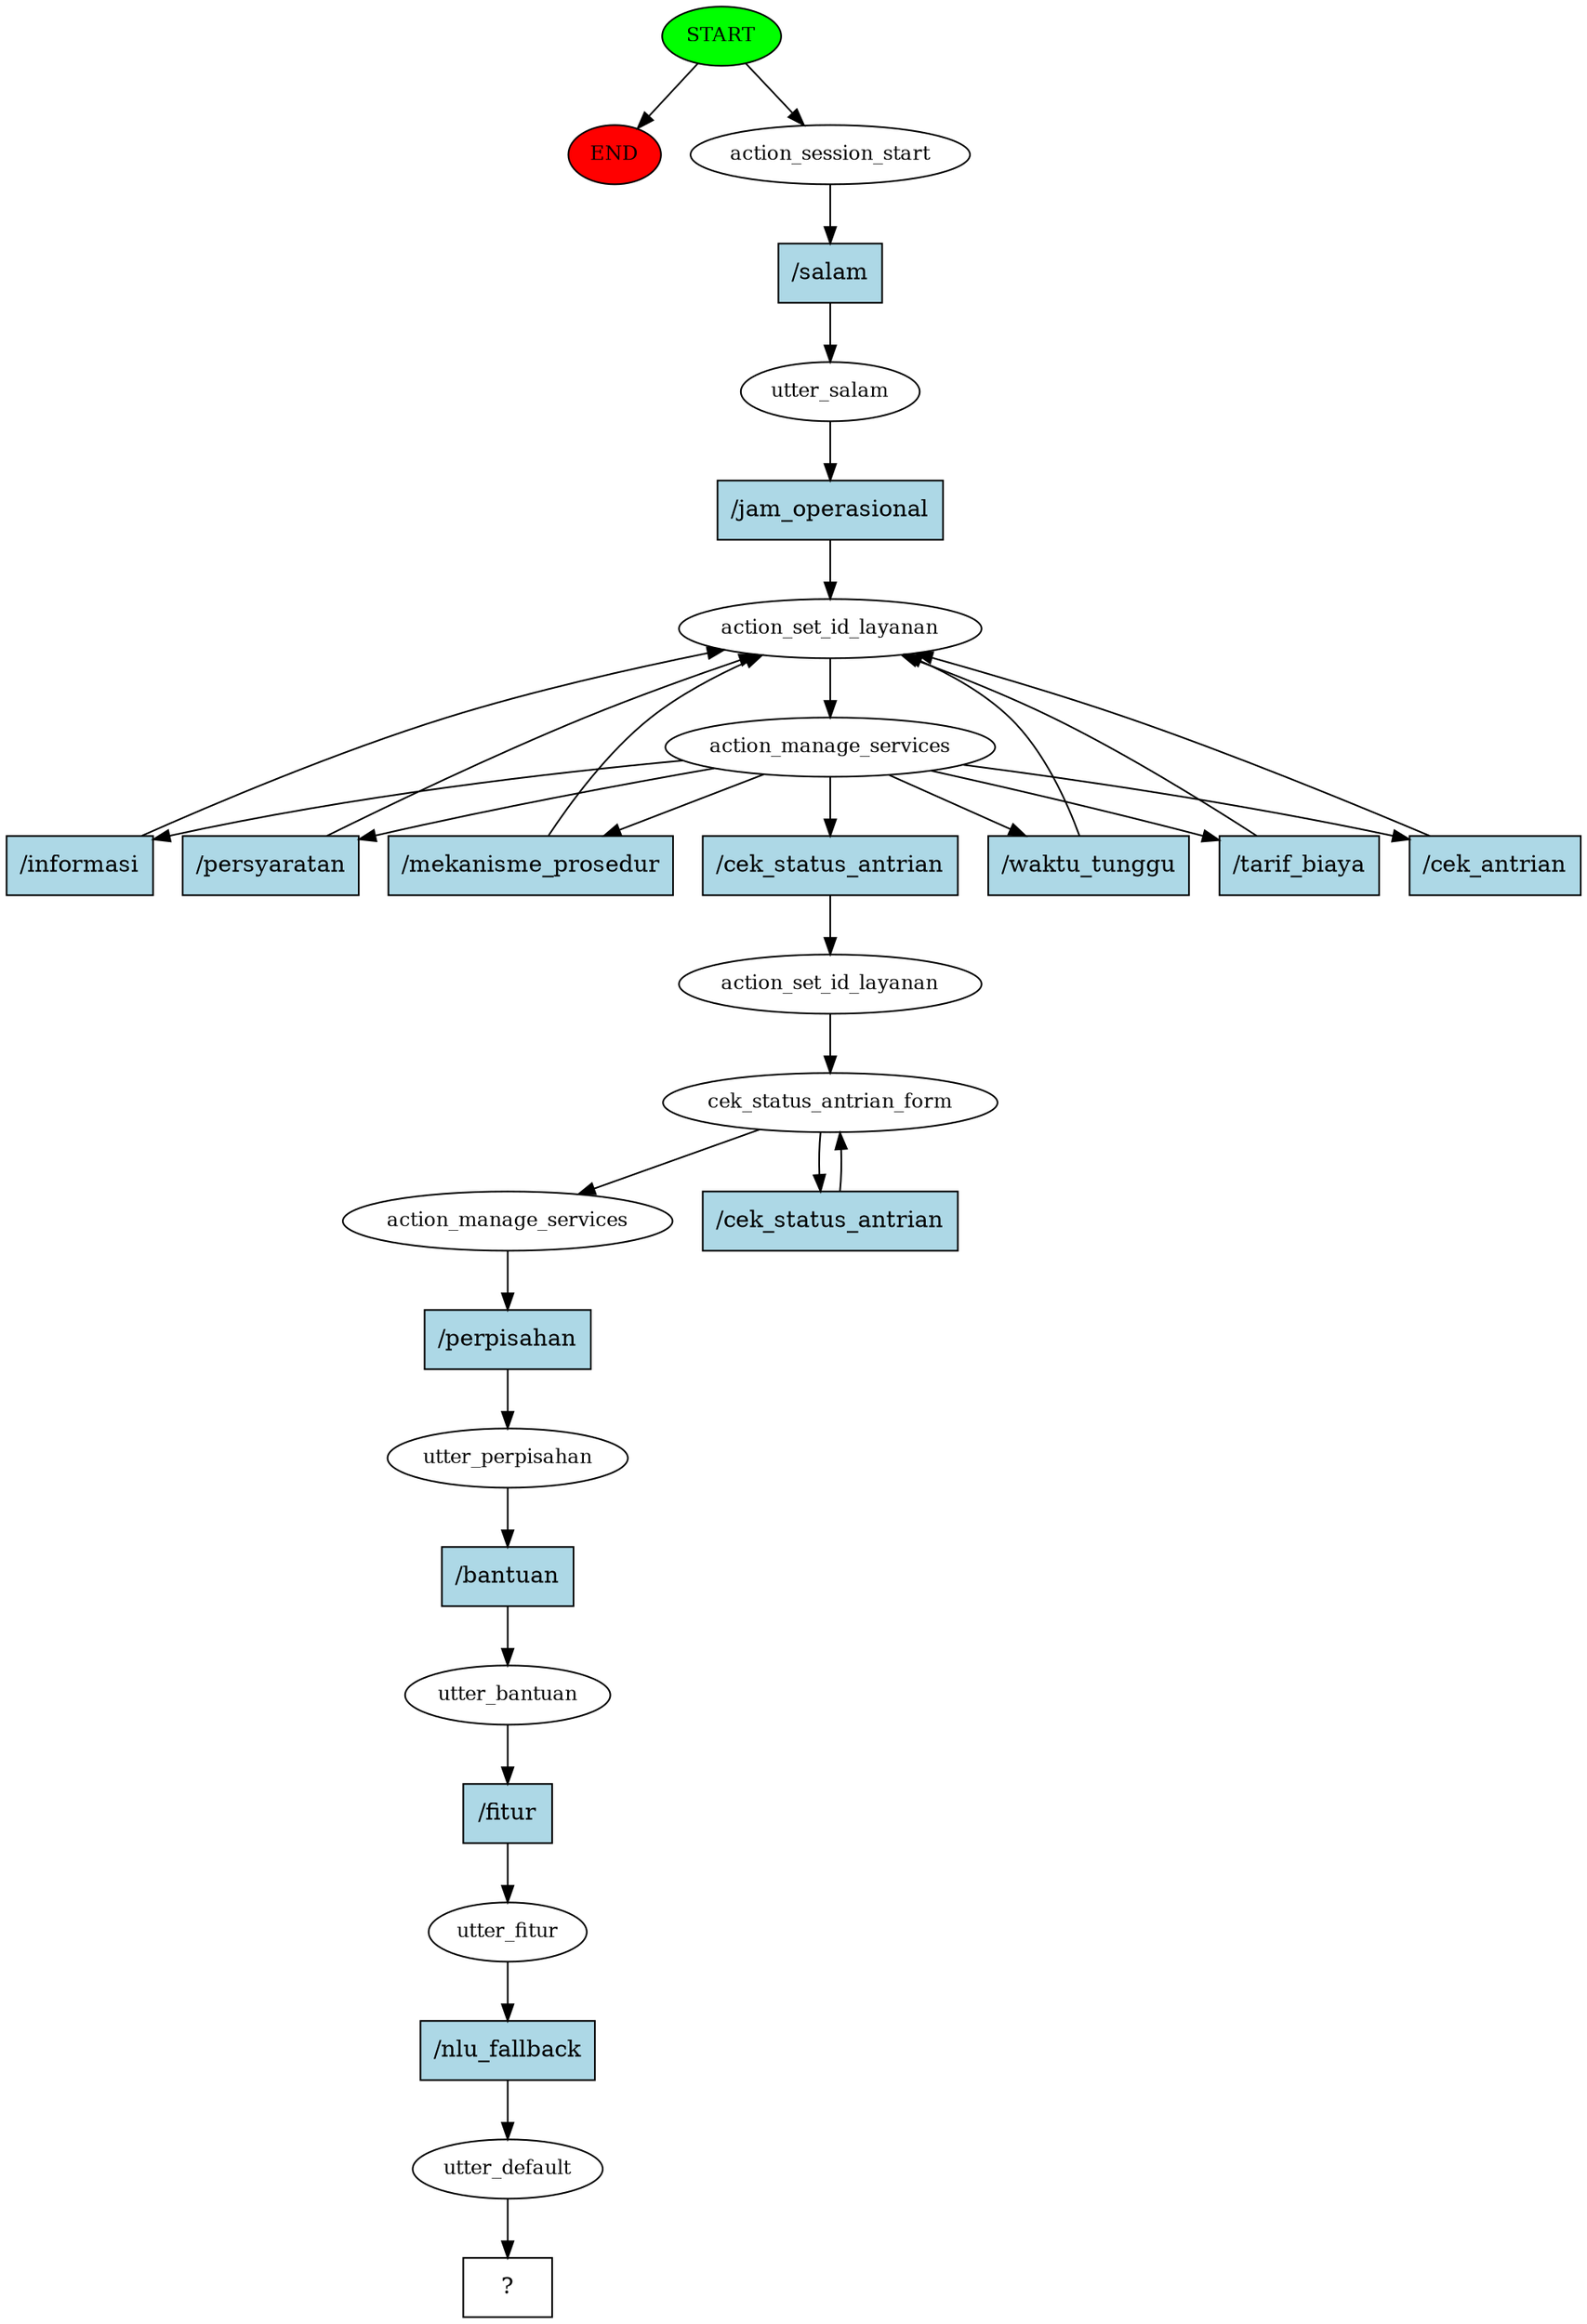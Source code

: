 digraph  {
0 [class="start active", fillcolor=green, fontsize=12, label=START, style=filled];
"-1" [class=end, fillcolor=red, fontsize=12, label=END, style=filled];
1 [class=active, fontsize=12, label=action_session_start];
2 [class=active, fontsize=12, label=utter_salam];
3 [class=active, fontsize=12, label=action_set_id_layanan];
4 [class=active, fontsize=12, label=action_manage_services];
17 [class=active, fontsize=12, label=action_set_id_layanan];
18 [class=active, fontsize=12, label=cek_status_antrian_form];
21 [class=active, fontsize=12, label=action_manage_services];
22 [class=active, fontsize=12, label=utter_perpisahan];
23 [class=active, fontsize=12, label=utter_bantuan];
24 [class=active, fontsize=12, label=utter_fitur];
25 [class=active, fontsize=12, label=utter_default];
26 [class="intent dashed active", label="  ?  ", shape=rect];
27 [class="intent active", fillcolor=lightblue, label="/salam", shape=rect, style=filled];
28 [class="intent active", fillcolor=lightblue, label="/jam_operasional", shape=rect, style=filled];
29 [class="intent active", fillcolor=lightblue, label="/informasi", shape=rect, style=filled];
30 [class="intent active", fillcolor=lightblue, label="/persyaratan", shape=rect, style=filled];
31 [class="intent active", fillcolor=lightblue, label="/mekanisme_prosedur", shape=rect, style=filled];
32 [class="intent active", fillcolor=lightblue, label="/waktu_tunggu", shape=rect, style=filled];
33 [class="intent active", fillcolor=lightblue, label="/tarif_biaya", shape=rect, style=filled];
34 [class="intent active", fillcolor=lightblue, label="/cek_antrian", shape=rect, style=filled];
35 [class="intent active", fillcolor=lightblue, label="/cek_status_antrian", shape=rect, style=filled];
36 [class="intent active", fillcolor=lightblue, label="/cek_status_antrian", shape=rect, style=filled];
37 [class="intent active", fillcolor=lightblue, label="/perpisahan", shape=rect, style=filled];
38 [class="intent active", fillcolor=lightblue, label="/bantuan", shape=rect, style=filled];
39 [class="intent active", fillcolor=lightblue, label="/fitur", shape=rect, style=filled];
40 [class="intent active", fillcolor=lightblue, label="/nlu_fallback", shape=rect, style=filled];
0 -> "-1"  [class="", key=NONE, label=""];
0 -> 1  [class=active, key=NONE, label=""];
1 -> 27  [class=active, key=0];
2 -> 28  [class=active, key=0];
3 -> 4  [class=active, key=NONE, label=""];
4 -> 29  [class=active, key=0];
4 -> 30  [class=active, key=0];
4 -> 31  [class=active, key=0];
4 -> 32  [class=active, key=0];
4 -> 33  [class=active, key=0];
4 -> 34  [class=active, key=0];
4 -> 35  [class=active, key=0];
17 -> 18  [class=active, key=NONE, label=""];
18 -> 21  [class=active, key=NONE, label=""];
18 -> 36  [class=active, key=0];
21 -> 37  [class=active, key=0];
22 -> 38  [class=active, key=0];
23 -> 39  [class=active, key=0];
24 -> 40  [class=active, key=0];
25 -> 26  [class=active, key=NONE, label=""];
27 -> 2  [class=active, key=0];
28 -> 3  [class=active, key=0];
29 -> 3  [class=active, key=0];
30 -> 3  [class=active, key=0];
31 -> 3  [class=active, key=0];
32 -> 3  [class=active, key=0];
33 -> 3  [class=active, key=0];
34 -> 3  [class=active, key=0];
35 -> 17  [class=active, key=0];
36 -> 18  [class=active, key=0];
37 -> 22  [class=active, key=0];
38 -> 23  [class=active, key=0];
39 -> 24  [class=active, key=0];
40 -> 25  [class=active, key=0];
}
